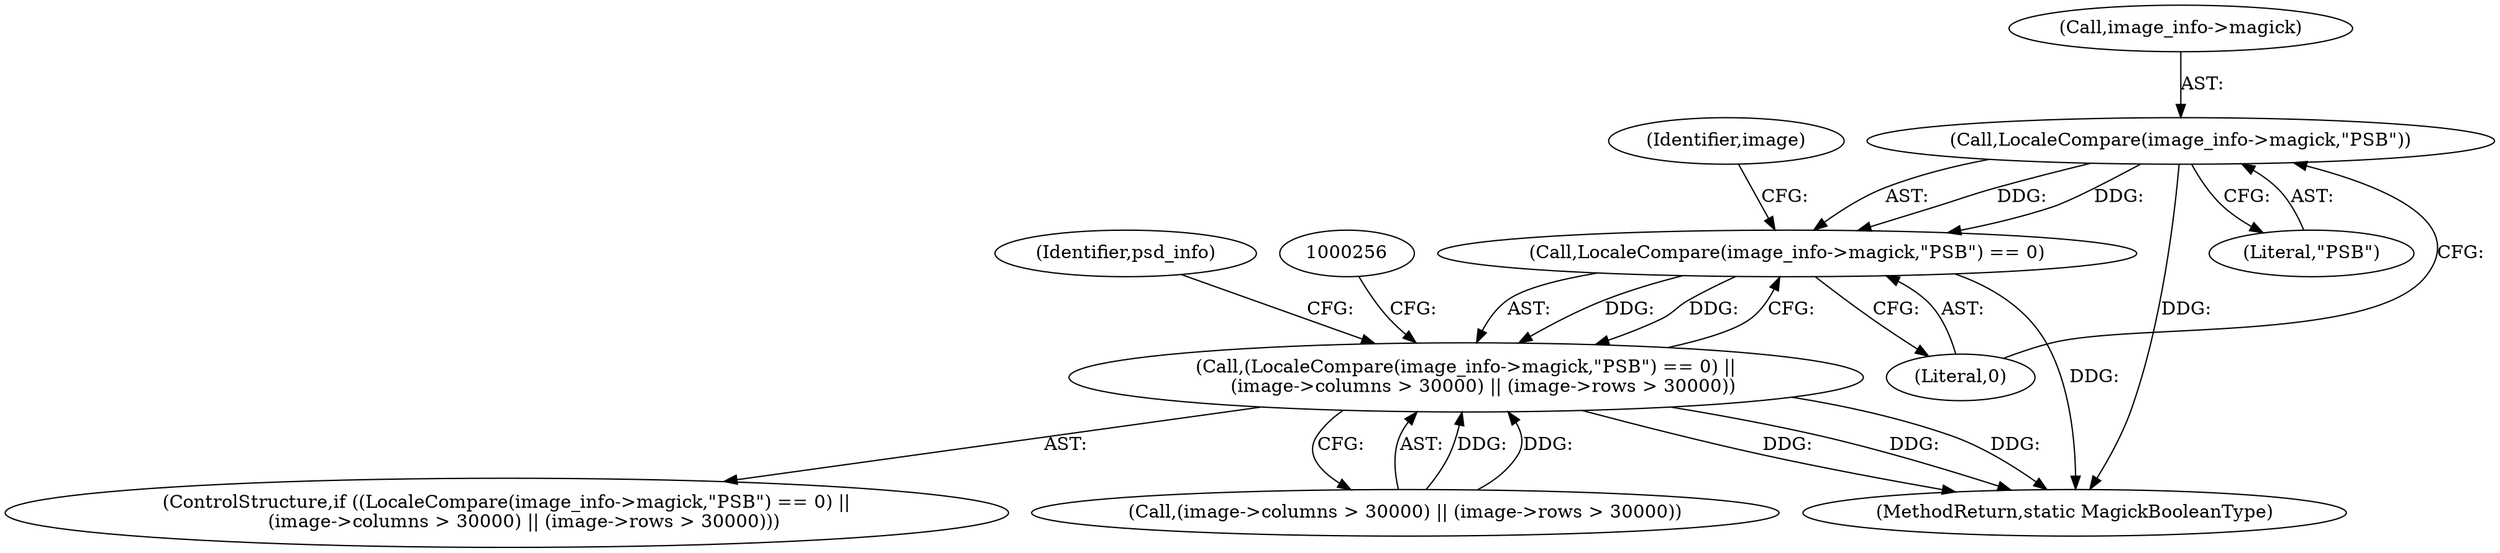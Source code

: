 digraph "0_ImageMagick_4f2c04ea6673863b87ac7f186cbb0d911f74085c_0@pointer" {
"1000233" [label="(Call,LocaleCompare(image_info->magick,\"PSB\"))"];
"1000232" [label="(Call,LocaleCompare(image_info->magick,\"PSB\") == 0)"];
"1000231" [label="(Call,(LocaleCompare(image_info->magick,\"PSB\") == 0) ||\n      (image->columns > 30000) || (image->rows > 30000))"];
"1000238" [label="(Literal,0)"];
"1000232" [label="(Call,LocaleCompare(image_info->magick,\"PSB\") == 0)"];
"1000234" [label="(Call,image_info->magick)"];
"1000233" [label="(Call,LocaleCompare(image_info->magick,\"PSB\"))"];
"1000230" [label="(ControlStructure,if ((LocaleCompare(image_info->magick,\"PSB\") == 0) ||\n      (image->columns > 30000) || (image->rows > 30000)))"];
"1000239" [label="(Call,(image->columns > 30000) || (image->rows > 30000))"];
"1000231" [label="(Call,(LocaleCompare(image_info->magick,\"PSB\") == 0) ||\n      (image->columns > 30000) || (image->rows > 30000))"];
"1001575" [label="(MethodReturn,static MagickBooleanType)"];
"1000237" [label="(Literal,\"PSB\")"];
"1000252" [label="(Identifier,psd_info)"];
"1000242" [label="(Identifier,image)"];
"1000233" -> "1000232"  [label="AST: "];
"1000233" -> "1000237"  [label="CFG: "];
"1000234" -> "1000233"  [label="AST: "];
"1000237" -> "1000233"  [label="AST: "];
"1000238" -> "1000233"  [label="CFG: "];
"1000233" -> "1001575"  [label="DDG: "];
"1000233" -> "1000232"  [label="DDG: "];
"1000233" -> "1000232"  [label="DDG: "];
"1000232" -> "1000231"  [label="AST: "];
"1000232" -> "1000238"  [label="CFG: "];
"1000238" -> "1000232"  [label="AST: "];
"1000242" -> "1000232"  [label="CFG: "];
"1000231" -> "1000232"  [label="CFG: "];
"1000232" -> "1001575"  [label="DDG: "];
"1000232" -> "1000231"  [label="DDG: "];
"1000232" -> "1000231"  [label="DDG: "];
"1000231" -> "1000230"  [label="AST: "];
"1000231" -> "1000239"  [label="CFG: "];
"1000239" -> "1000231"  [label="AST: "];
"1000252" -> "1000231"  [label="CFG: "];
"1000256" -> "1000231"  [label="CFG: "];
"1000231" -> "1001575"  [label="DDG: "];
"1000231" -> "1001575"  [label="DDG: "];
"1000231" -> "1001575"  [label="DDG: "];
"1000239" -> "1000231"  [label="DDG: "];
"1000239" -> "1000231"  [label="DDG: "];
}
